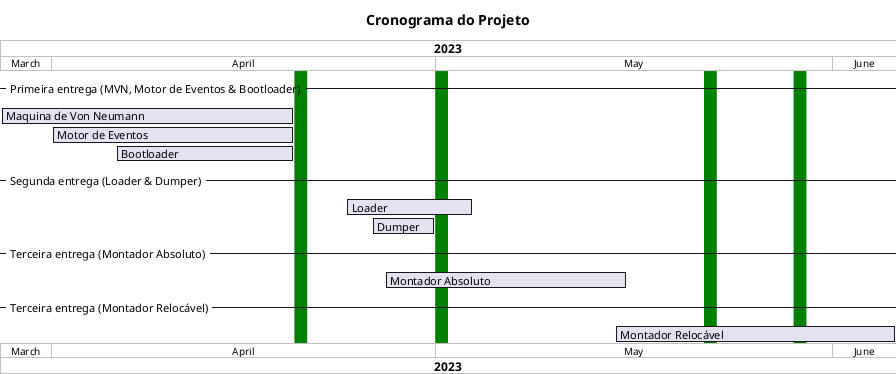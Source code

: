 @startgantt cronograma
title Cronograma do Projeto
Project starts 2023-03-28
projectscale monthly zoom 12

-- Primeira entrega (MVN, Motor de Eventos & Bootloader) --
[Maquina de Von Neumann] as [MVN] lasts 23 days
[Motor de Eventos] as [ME] lasts 19 days
[Bootloader] as [BL] lasts 14 days

[MVN] starts 2023-03-28
[ME] starts 2023-04-01
[BL] starts 2023-04-06


-- Segunda entrega (Loader & Dumper) --
[Loader] as [L] lasts 10 days
[Dumper] as [D] lasts 5 days

[L] starts 2023-04-24
[D] starts 2023-04-26


-- Terceira entrega (Montador Absoluto) --
[Montador Absoluto] as [MAbs] lasts 19 days

' [MAbs] starts 2023-05-2
[MAbs] starts 2023-04-27


-- Terceira entrega (Montador Relocável) --
[Montador Relocável] as [MRl] lasts 22 days

[MRl] starts 2023-05-15

2023-04-20 to 2023-04-20 are colored in green
2023-05-01 to 2023-05-01 are colored in green
2023-05-22 to 2023-05-22 are colored in green
2023-05-29 to 2023-05-29 are colored in green
' 2023-05-31 to 2023-05-31 are colored in green
@endgantt
